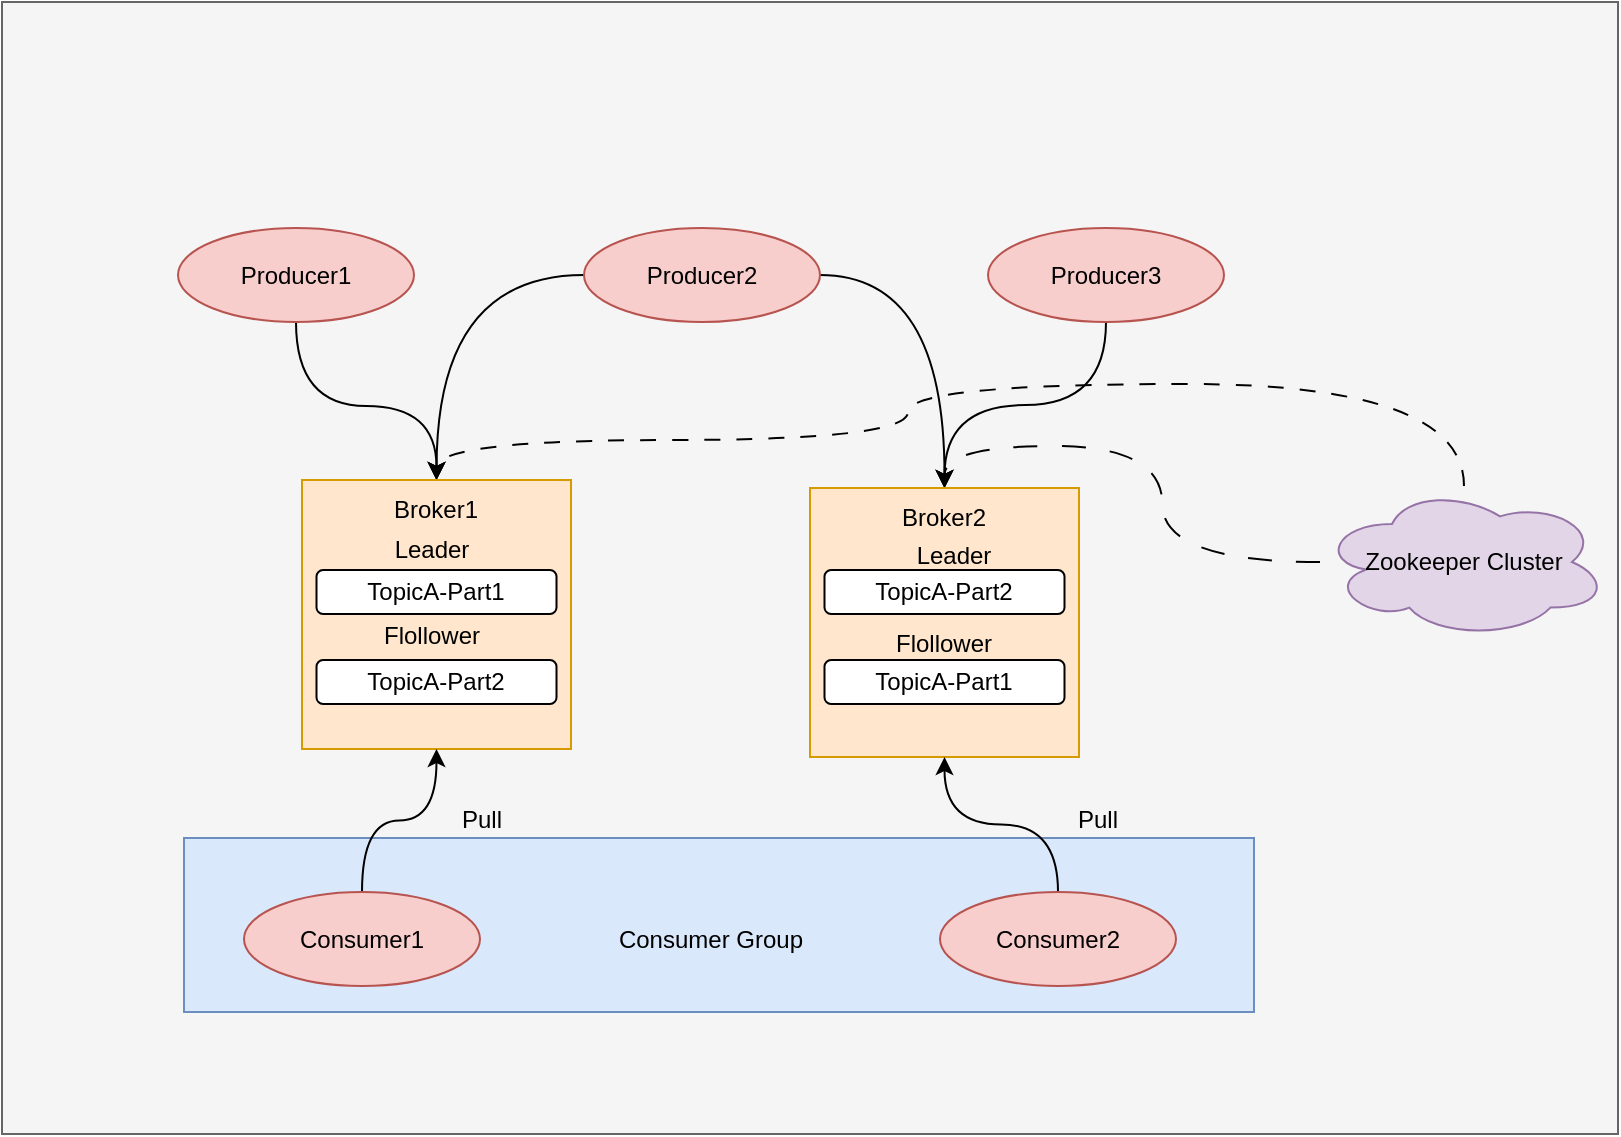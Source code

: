 <mxfile version="24.3.0" type="github">
  <diagram name="第 1 页" id="FlRpXERLwcz8msCeHDeY">
    <mxGraphModel dx="977" dy="591" grid="0" gridSize="10" guides="1" tooltips="1" connect="1" arrows="1" fold="1" page="1" pageScale="1" pageWidth="827" pageHeight="1169" math="0" shadow="0">
      <root>
        <mxCell id="0" />
        <mxCell id="1" parent="0" />
        <mxCell id="7ARB6ef1MVETbCs-fiHc-1" value="" style="rounded=0;whiteSpace=wrap;html=1;fillColor=#f5f5f5;fontColor=#333333;strokeColor=#666666;" vertex="1" parent="1">
          <mxGeometry x="10" y="127" width="808" height="566" as="geometry" />
        </mxCell>
        <mxCell id="7ARB6ef1MVETbCs-fiHc-24" style="rounded=0;orthogonalLoop=1;jettySize=auto;html=1;entryX=0.5;entryY=0;entryDx=0;entryDy=0;edgeStyle=orthogonalEdgeStyle;curved=1;" edge="1" parent="1" source="7ARB6ef1MVETbCs-fiHc-2" target="7ARB6ef1MVETbCs-fiHc-7">
          <mxGeometry relative="1" as="geometry">
            <Array as="points">
              <mxPoint x="157" y="329" />
              <mxPoint x="227" y="329" />
            </Array>
          </mxGeometry>
        </mxCell>
        <mxCell id="7ARB6ef1MVETbCs-fiHc-2" value="Producer1" style="ellipse;whiteSpace=wrap;html=1;fillColor=#f8cecc;strokeColor=#b85450;" vertex="1" parent="1">
          <mxGeometry x="98" y="240" width="118" height="47" as="geometry" />
        </mxCell>
        <mxCell id="7ARB6ef1MVETbCs-fiHc-27" style="edgeStyle=orthogonalEdgeStyle;rounded=0;orthogonalLoop=1;jettySize=auto;html=1;curved=1;" edge="1" parent="1" source="7ARB6ef1MVETbCs-fiHc-3" target="7ARB6ef1MVETbCs-fiHc-7">
          <mxGeometry relative="1" as="geometry" />
        </mxCell>
        <mxCell id="7ARB6ef1MVETbCs-fiHc-29" style="edgeStyle=orthogonalEdgeStyle;rounded=0;orthogonalLoop=1;jettySize=auto;html=1;entryX=0.5;entryY=0;entryDx=0;entryDy=0;curved=1;" edge="1" parent="1" source="7ARB6ef1MVETbCs-fiHc-3" target="7ARB6ef1MVETbCs-fiHc-12">
          <mxGeometry relative="1" as="geometry" />
        </mxCell>
        <mxCell id="7ARB6ef1MVETbCs-fiHc-3" value="Producer2" style="ellipse;whiteSpace=wrap;html=1;fillColor=#f8cecc;strokeColor=#b85450;" vertex="1" parent="1">
          <mxGeometry x="301" y="240" width="118" height="47" as="geometry" />
        </mxCell>
        <mxCell id="7ARB6ef1MVETbCs-fiHc-28" style="edgeStyle=orthogonalEdgeStyle;rounded=0;orthogonalLoop=1;jettySize=auto;html=1;entryX=0.5;entryY=0;entryDx=0;entryDy=0;curved=1;" edge="1" parent="1" source="7ARB6ef1MVETbCs-fiHc-4" target="7ARB6ef1MVETbCs-fiHc-12">
          <mxGeometry relative="1" as="geometry" />
        </mxCell>
        <mxCell id="7ARB6ef1MVETbCs-fiHc-4" value="Producer3" style="ellipse;whiteSpace=wrap;html=1;fillColor=#f8cecc;strokeColor=#b85450;" vertex="1" parent="1">
          <mxGeometry x="503" y="240" width="118" height="47" as="geometry" />
        </mxCell>
        <mxCell id="7ARB6ef1MVETbCs-fiHc-30" style="edgeStyle=orthogonalEdgeStyle;rounded=0;orthogonalLoop=1;jettySize=auto;html=1;entryX=0.5;entryY=0;entryDx=0;entryDy=0;curved=1;dashed=1;dashPattern=8 8;" edge="1" parent="1" source="7ARB6ef1MVETbCs-fiHc-5" target="7ARB6ef1MVETbCs-fiHc-7">
          <mxGeometry relative="1" as="geometry">
            <Array as="points">
              <mxPoint x="741" y="318" />
              <mxPoint x="463" y="318" />
              <mxPoint x="463" y="346" />
              <mxPoint x="227" y="346" />
            </Array>
          </mxGeometry>
        </mxCell>
        <mxCell id="7ARB6ef1MVETbCs-fiHc-31" style="edgeStyle=orthogonalEdgeStyle;rounded=0;orthogonalLoop=1;jettySize=auto;html=1;entryX=0.5;entryY=0;entryDx=0;entryDy=0;dashed=1;dashPattern=12 12;curved=1;" edge="1" parent="1" source="7ARB6ef1MVETbCs-fiHc-5" target="7ARB6ef1MVETbCs-fiHc-12">
          <mxGeometry relative="1" as="geometry" />
        </mxCell>
        <mxCell id="7ARB6ef1MVETbCs-fiHc-5" value="Zookeeper Cluster" style="ellipse;shape=cloud;whiteSpace=wrap;html=1;fillColor=#e1d5e7;strokeColor=#9673a6;" vertex="1" parent="1">
          <mxGeometry x="669" y="369" width="144" height="76" as="geometry" />
        </mxCell>
        <mxCell id="7ARB6ef1MVETbCs-fiHc-6" value="" style="whiteSpace=wrap;html=1;aspect=fixed;fillColor=#ffe6cc;strokeColor=#d79b00;" vertex="1" parent="1">
          <mxGeometry x="160" y="366" width="134.5" height="134.5" as="geometry" />
        </mxCell>
        <mxCell id="7ARB6ef1MVETbCs-fiHc-7" value="Broker1" style="text;html=1;align=center;verticalAlign=middle;whiteSpace=wrap;rounded=0;" vertex="1" parent="1">
          <mxGeometry x="197.25" y="366" width="60" height="30" as="geometry" />
        </mxCell>
        <mxCell id="7ARB6ef1MVETbCs-fiHc-8" value="TopicA-Part1" style="rounded=1;whiteSpace=wrap;html=1;" vertex="1" parent="1">
          <mxGeometry x="167.25" y="411" width="120" height="22" as="geometry" />
        </mxCell>
        <mxCell id="7ARB6ef1MVETbCs-fiHc-9" value="TopicA-Part2" style="rounded=1;whiteSpace=wrap;html=1;" vertex="1" parent="1">
          <mxGeometry x="167.25" y="456" width="120" height="22" as="geometry" />
        </mxCell>
        <mxCell id="7ARB6ef1MVETbCs-fiHc-10" value="" style="whiteSpace=wrap;html=1;aspect=fixed;fillColor=#ffe6cc;strokeColor=#d79b00;" vertex="1" parent="1">
          <mxGeometry x="414" y="370" width="134.5" height="134.5" as="geometry" />
        </mxCell>
        <mxCell id="7ARB6ef1MVETbCs-fiHc-12" value="Broker2" style="text;html=1;align=center;verticalAlign=middle;whiteSpace=wrap;rounded=0;" vertex="1" parent="1">
          <mxGeometry x="451.25" y="370" width="60" height="30" as="geometry" />
        </mxCell>
        <mxCell id="7ARB6ef1MVETbCs-fiHc-13" value="TopicA-Part2" style="rounded=1;whiteSpace=wrap;html=1;" vertex="1" parent="1">
          <mxGeometry x="421.25" y="411" width="120" height="22" as="geometry" />
        </mxCell>
        <mxCell id="7ARB6ef1MVETbCs-fiHc-14" value="TopicA-Part1" style="rounded=1;whiteSpace=wrap;html=1;" vertex="1" parent="1">
          <mxGeometry x="421.25" y="456" width="120" height="22" as="geometry" />
        </mxCell>
        <mxCell id="7ARB6ef1MVETbCs-fiHc-15" value="Leader" style="text;html=1;align=center;verticalAlign=middle;whiteSpace=wrap;rounded=0;" vertex="1" parent="1">
          <mxGeometry x="195" y="386" width="60" height="30" as="geometry" />
        </mxCell>
        <mxCell id="7ARB6ef1MVETbCs-fiHc-16" value="Leader" style="text;html=1;align=center;verticalAlign=middle;whiteSpace=wrap;rounded=0;" vertex="1" parent="1">
          <mxGeometry x="456" y="389" width="60" height="30" as="geometry" />
        </mxCell>
        <mxCell id="7ARB6ef1MVETbCs-fiHc-17" value="Flollower" style="text;html=1;align=center;verticalAlign=middle;whiteSpace=wrap;rounded=0;" vertex="1" parent="1">
          <mxGeometry x="195" y="429" width="60" height="30" as="geometry" />
        </mxCell>
        <mxCell id="7ARB6ef1MVETbCs-fiHc-18" value="Flollower" style="text;html=1;align=center;verticalAlign=middle;whiteSpace=wrap;rounded=0;" vertex="1" parent="1">
          <mxGeometry x="451.25" y="433" width="60" height="30" as="geometry" />
        </mxCell>
        <mxCell id="7ARB6ef1MVETbCs-fiHc-19" value="" style="rounded=0;whiteSpace=wrap;html=1;fillColor=#dae8fc;strokeColor=#6c8ebf;" vertex="1" parent="1">
          <mxGeometry x="101" y="545" width="535" height="87" as="geometry" />
        </mxCell>
        <mxCell id="7ARB6ef1MVETbCs-fiHc-32" style="edgeStyle=orthogonalEdgeStyle;rounded=0;orthogonalLoop=1;jettySize=auto;html=1;exitX=0.5;exitY=0;exitDx=0;exitDy=0;curved=1;" edge="1" parent="1" source="7ARB6ef1MVETbCs-fiHc-20" target="7ARB6ef1MVETbCs-fiHc-6">
          <mxGeometry relative="1" as="geometry" />
        </mxCell>
        <mxCell id="7ARB6ef1MVETbCs-fiHc-20" value="Consumer1" style="ellipse;whiteSpace=wrap;html=1;fillColor=#f8cecc;strokeColor=#b85450;" vertex="1" parent="1">
          <mxGeometry x="131" y="572" width="118" height="47" as="geometry" />
        </mxCell>
        <mxCell id="7ARB6ef1MVETbCs-fiHc-33" style="edgeStyle=orthogonalEdgeStyle;rounded=0;orthogonalLoop=1;jettySize=auto;html=1;exitX=0.5;exitY=0;exitDx=0;exitDy=0;curved=1;" edge="1" parent="1" source="7ARB6ef1MVETbCs-fiHc-21" target="7ARB6ef1MVETbCs-fiHc-10">
          <mxGeometry relative="1" as="geometry" />
        </mxCell>
        <mxCell id="7ARB6ef1MVETbCs-fiHc-21" value="Consumer2" style="ellipse;whiteSpace=wrap;html=1;fillColor=#f8cecc;strokeColor=#b85450;" vertex="1" parent="1">
          <mxGeometry x="479" y="572" width="118" height="47" as="geometry" />
        </mxCell>
        <mxCell id="7ARB6ef1MVETbCs-fiHc-23" value="Consumer Group" style="text;html=1;align=center;verticalAlign=middle;whiteSpace=wrap;rounded=0;" vertex="1" parent="1">
          <mxGeometry x="305" y="580.5" width="119" height="30" as="geometry" />
        </mxCell>
        <mxCell id="7ARB6ef1MVETbCs-fiHc-34" value="Pull" style="text;html=1;align=center;verticalAlign=middle;whiteSpace=wrap;rounded=0;" vertex="1" parent="1">
          <mxGeometry x="220" y="521" width="60" height="30" as="geometry" />
        </mxCell>
        <mxCell id="7ARB6ef1MVETbCs-fiHc-35" value="Pull" style="text;html=1;align=center;verticalAlign=middle;whiteSpace=wrap;rounded=0;" vertex="1" parent="1">
          <mxGeometry x="528" y="521" width="60" height="30" as="geometry" />
        </mxCell>
      </root>
    </mxGraphModel>
  </diagram>
</mxfile>
